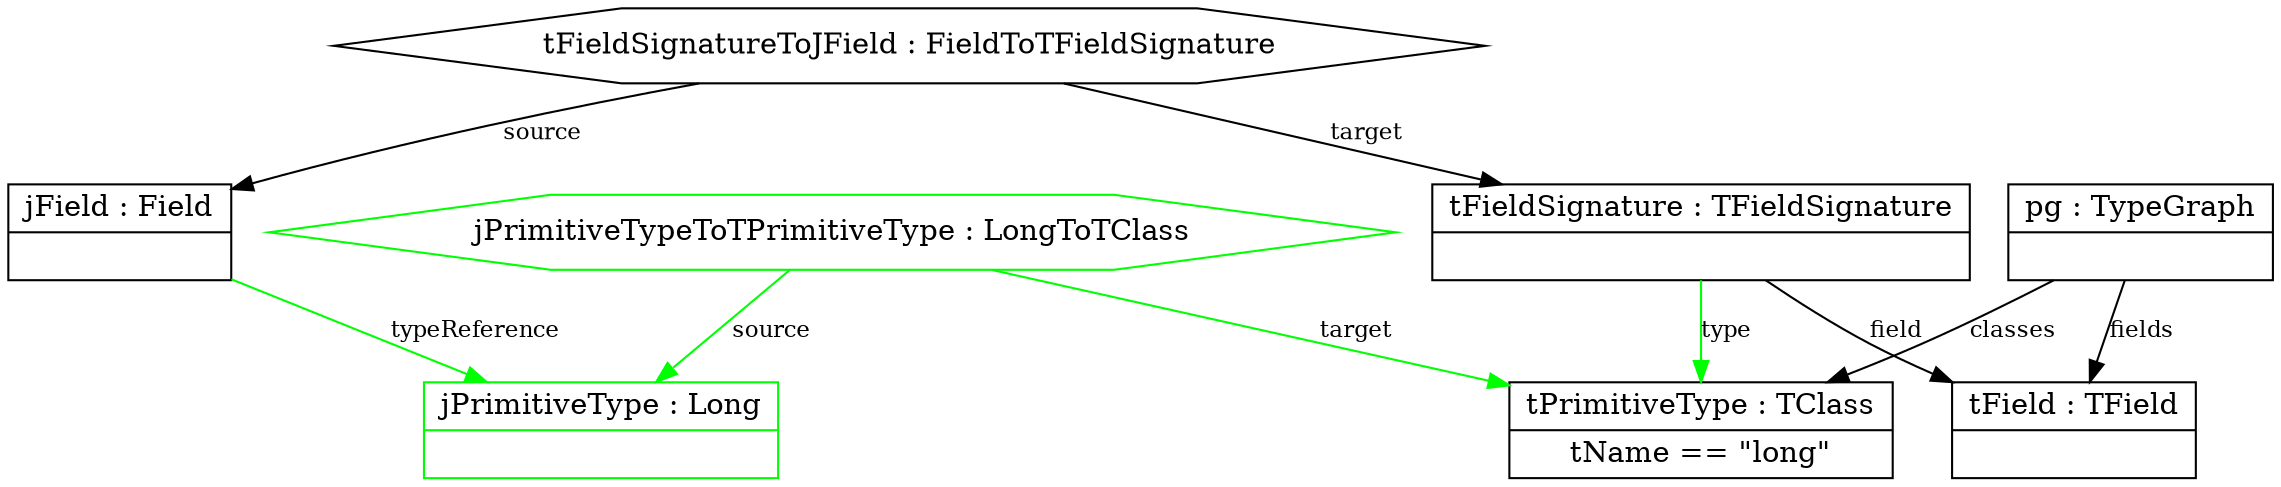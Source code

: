 digraph "FieldTypePrimitiveLong" {
	label="";

	subgraph "Correspondence Domain" {
	          "tFieldSignatureToJField : FieldToTFieldSignature" [shape=hexagon, color=black];
	          "jPrimitiveTypeToTPrimitiveType : LongToTClass" [shape=hexagon, color=green];

	          "tFieldSignatureToJField : FieldToTFieldSignature" -> "jField : Field" [color=black, label="source", fontsize=11];
	          "jPrimitiveTypeToTPrimitiveType : LongToTClass" -> "tPrimitiveType : TClass" [color=green, label="target", fontsize=11];
	          "jPrimitiveTypeToTPrimitiveType : LongToTClass" -> "jPrimitiveType : Long" [color=green, label="source", fontsize=11];
	          "tFieldSignatureToJField : FieldToTFieldSignature" -> "tFieldSignature : TFieldSignature" [color=black, label="target", fontsize=11];
	}
	subgraph "Source Domain" {
	          "jPrimitiveType : Long" [shape=record, color=green, label="{jPrimitiveType : Long | }"];
	          "jField : Field" [shape=record, color=black, label="{jField : Field | }"];

	          "jField : Field" -> "jPrimitiveType : Long" [color=green, label="typeReference", fontsize=11];
	}
	subgraph "Target Domain" {
	          "tFieldSignature : TFieldSignature" [shape=record, color=black, label="{tFieldSignature : TFieldSignature | }"];
	          "pg : TypeGraph" [shape=record, color=black, label="{pg : TypeGraph | }"];
	          "tPrimitiveType : TClass" [shape=record, color=black, label="{tPrimitiveType : TClass | tName == \"long\"}"];
	          "tField : TField" [shape=record, color=black, label="{tField : TField | }"];

	          "pg : TypeGraph" -> "tPrimitiveType : TClass" [color=black, label="classes", fontsize=11];
	          "tFieldSignature : TFieldSignature" -> "tPrimitiveType : TClass" [color=green, label="type", fontsize=11];
	          "tFieldSignature : TFieldSignature" -> "tField : TField" [color=black, label="field", fontsize=11];
	          "pg : TypeGraph" -> "tField : TField" [color=black, label="fields", fontsize=11];
	}
}